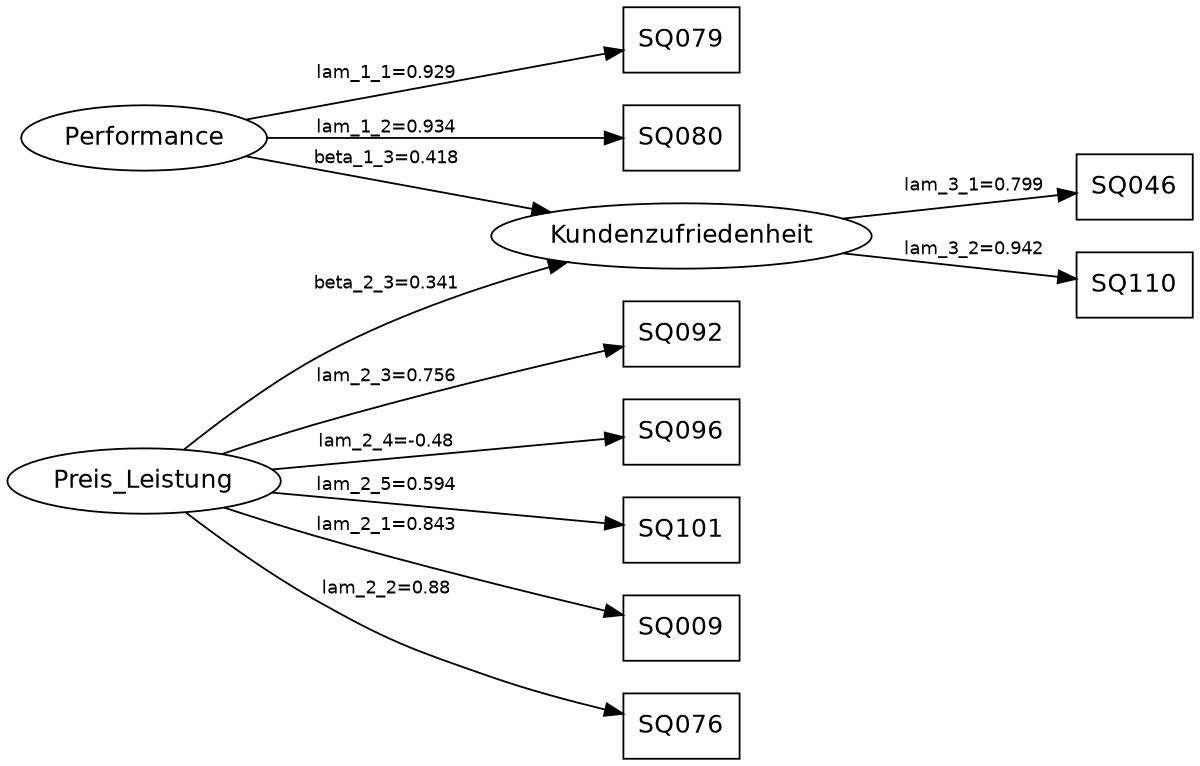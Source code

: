 digraph "PB_model" {
  rankdir=LR;
  size="8,8";
  node [fontname="Helvetica" fontsize=14 shape=box];
  edge [fontname="Helvetica" fontsize=10];
  center=1;
  "Performance" [shape=ellipse]
  "Preis_Leistung" [shape=ellipse]
  "Kundenzufriedenheit" [shape=ellipse]
 "Performance" -> "SQ079" [label="lam_1_1=0.929"];
  "Performance" -> "SQ080" [label="lam_1_2=0.934"];
  "Preis_Leistung" -> "SQ009" [label="lam_2_1=0.843"];
  "Preis_Leistung" -> "SQ076" [label="lam_2_2=0.88"];
  "Preis_Leistung" -> "SQ092" [label="lam_2_3=0.756"];
  "Preis_Leistung" -> "SQ096" [label="lam_2_4=-0.48"];
  "Preis_Leistung" -> "SQ101" [label="lam_2_5=0.594"];
  "Kundenzufriedenheit" -> "SQ046" [label="lam_3_1=0.799"];
  "Kundenzufriedenheit" -> "SQ110" [label="lam_3_2=0.942"];
  "Performance" -> "Kundenzufriedenheit" [label="beta_1_3=0.418"];
  "Preis_Leistung" -> "Kundenzufriedenheit" [label="beta_2_3=0.341"];
}
